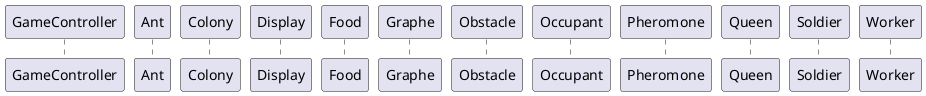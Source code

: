 @startuml
'https://plantuml.com/sequence-diagram

autonumber


participant GameController

participant Ant
participant Colony
participant Display
participant Food
participant Graphe

participant Obstacle
participant Occupant
participant Pheromone
participant Queen
participant Soldier
participant Worker



@enduml
